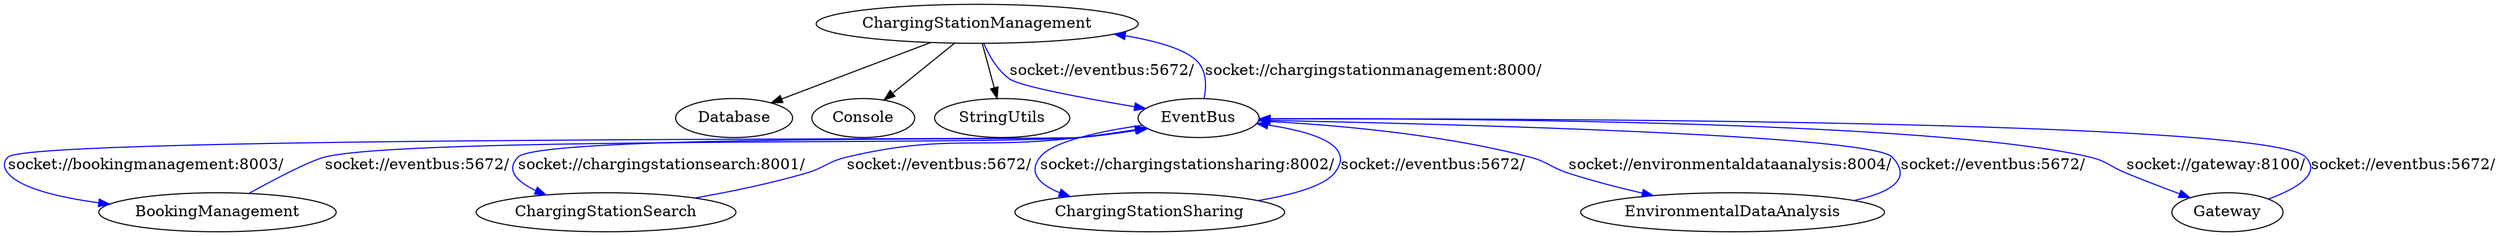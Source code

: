 digraph G {
	ChargingStationManagement -> Database; 
	ChargingStationManagement -> Console; 
	ChargingStationManagement -> StringUtils; 
	EventBus -> BookingManagement[ label= "socket://bookingmanagement:8003/" color="blue"];
	EventBus -> ChargingStationSearch[ label= "socket://chargingstationsearch:8001/" color="blue"];
	EventBus -> ChargingStationManagement[ label= "socket://chargingstationmanagement:8000/" color="blue"];
	EventBus -> ChargingStationSharing[ label= "socket://chargingstationsharing:8002/" color="blue"];
	EventBus -> EnvironmentalDataAnalysis[ label= "socket://environmentaldataanalysis:8004/" color="blue"];
	EventBus -> Gateway[ label= "socket://gateway:8100/" color="blue"];
	BookingManagement -> EventBus[ label= "socket://eventbus:5672/" color="blue"];
	ChargingStationSearch -> EventBus[ label= "socket://eventbus:5672/" color="blue"];
	ChargingStationSharing -> EventBus[ label= "socket://eventbus:5672/" color="blue"];
	EnvironmentalDataAnalysis -> EventBus[ label= "socket://eventbus:5672/" color="blue"];
	ChargingStationManagement -> EventBus[ label= "socket://eventbus:5672/" color="blue"];
	Gateway -> EventBus[ label= "socket://eventbus:5672/" color="blue"];
}
